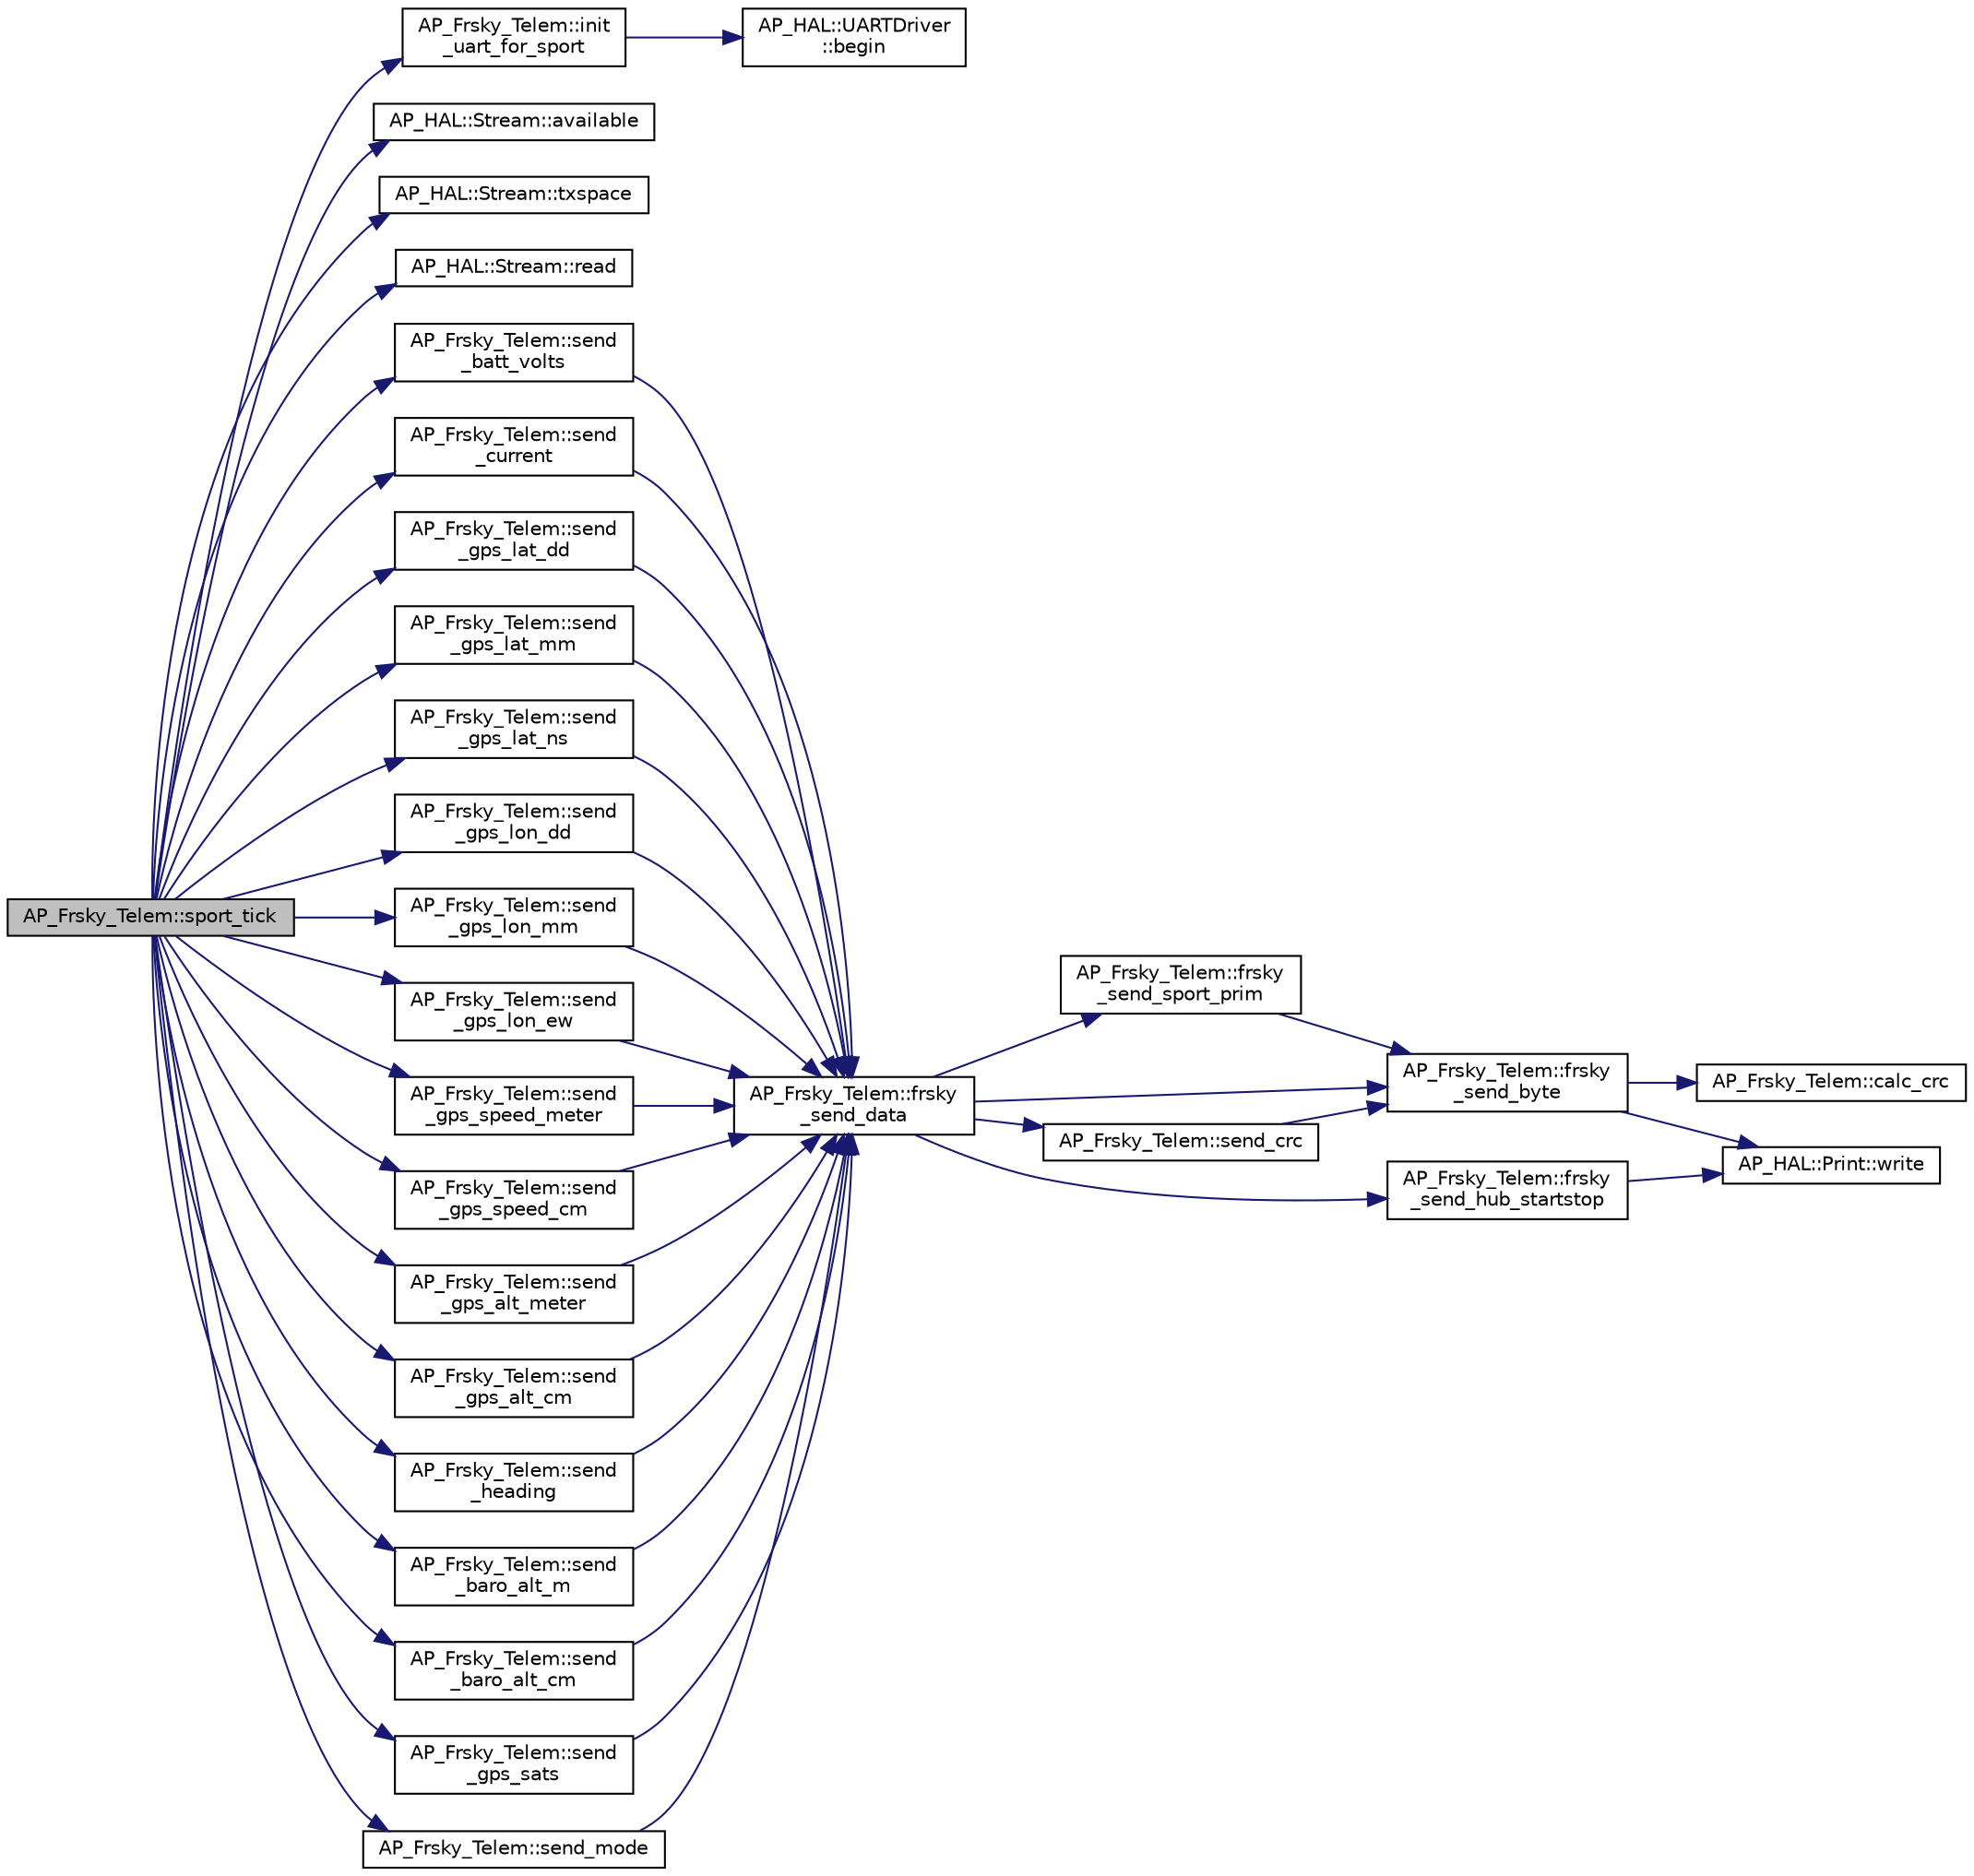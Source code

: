 digraph "AP_Frsky_Telem::sport_tick"
{
 // INTERACTIVE_SVG=YES
  edge [fontname="Helvetica",fontsize="10",labelfontname="Helvetica",labelfontsize="10"];
  node [fontname="Helvetica",fontsize="10",shape=record];
  rankdir="LR";
  Node1 [label="AP_Frsky_Telem::sport_tick",height=0.2,width=0.4,color="black", fillcolor="grey75", style="filled", fontcolor="black"];
  Node1 -> Node2 [color="midnightblue",fontsize="10",style="solid",fontname="Helvetica"];
  Node2 [label="AP_Frsky_Telem::init\l_uart_for_sport",height=0.2,width=0.4,color="black", fillcolor="white", style="filled",URL="$classAP__Frsky__Telem.html#a34085237c3e3912dbddebf5afcb7b8c5"];
  Node2 -> Node3 [color="midnightblue",fontsize="10",style="solid",fontname="Helvetica"];
  Node3 [label="AP_HAL::UARTDriver\l::begin",height=0.2,width=0.4,color="black", fillcolor="white", style="filled",URL="$classAP__HAL_1_1UARTDriver.html#a2a83124757f6f8f6eb4d25b11c9cb97e"];
  Node1 -> Node4 [color="midnightblue",fontsize="10",style="solid",fontname="Helvetica"];
  Node4 [label="AP_HAL::Stream::available",height=0.2,width=0.4,color="black", fillcolor="white", style="filled",URL="$classAP__HAL_1_1Stream.html#ae687e48f5689af94d66fb88822923e12"];
  Node1 -> Node5 [color="midnightblue",fontsize="10",style="solid",fontname="Helvetica"];
  Node5 [label="AP_HAL::Stream::txspace",height=0.2,width=0.4,color="black", fillcolor="white", style="filled",URL="$classAP__HAL_1_1Stream.html#a7028834212873394e906bcaf7f4a06b3"];
  Node1 -> Node6 [color="midnightblue",fontsize="10",style="solid",fontname="Helvetica"];
  Node6 [label="AP_HAL::Stream::read",height=0.2,width=0.4,color="black", fillcolor="white", style="filled",URL="$classAP__HAL_1_1Stream.html#ae42ff362cc2a7e527c22f92a3740c2ac"];
  Node1 -> Node7 [color="midnightblue",fontsize="10",style="solid",fontname="Helvetica"];
  Node7 [label="AP_Frsky_Telem::send\l_batt_volts",height=0.2,width=0.4,color="black", fillcolor="white", style="filled",URL="$classAP__Frsky__Telem.html#a77864d6974af601953f89d686c451a7a"];
  Node7 -> Node8 [color="midnightblue",fontsize="10",style="solid",fontname="Helvetica"];
  Node8 [label="AP_Frsky_Telem::frsky\l_send_data",height=0.2,width=0.4,color="black", fillcolor="white", style="filled",URL="$classAP__Frsky__Telem.html#afe38aef110ae61ac57ade254bd16691c"];
  Node8 -> Node9 [color="midnightblue",fontsize="10",style="solid",fontname="Helvetica"];
  Node9 [label="AP_Frsky_Telem::frsky\l_send_sport_prim",height=0.2,width=0.4,color="black", fillcolor="white", style="filled",URL="$classAP__Frsky__Telem.html#a862bffa9935d5bc96fbefc109a72b815"];
  Node9 -> Node10 [color="midnightblue",fontsize="10",style="solid",fontname="Helvetica"];
  Node10 [label="AP_Frsky_Telem::frsky\l_send_byte",height=0.2,width=0.4,color="black", fillcolor="white", style="filled",URL="$classAP__Frsky__Telem.html#a109c8dfca27209e83eebed4b056d292c"];
  Node10 -> Node11 [color="midnightblue",fontsize="10",style="solid",fontname="Helvetica"];
  Node11 [label="AP_HAL::Print::write",height=0.2,width=0.4,color="black", fillcolor="white", style="filled",URL="$classAP__HAL_1_1Print.html#acc65391952a43334f8f5c9bef341f501"];
  Node10 -> Node12 [color="midnightblue",fontsize="10",style="solid",fontname="Helvetica"];
  Node12 [label="AP_Frsky_Telem::calc_crc",height=0.2,width=0.4,color="black", fillcolor="white", style="filled",URL="$classAP__Frsky__Telem.html#a276d82db4184b09f3c21934ed9a715b6"];
  Node8 -> Node10 [color="midnightblue",fontsize="10",style="solid",fontname="Helvetica"];
  Node8 -> Node13 [color="midnightblue",fontsize="10",style="solid",fontname="Helvetica"];
  Node13 [label="AP_Frsky_Telem::frsky\l_send_hub_startstop",height=0.2,width=0.4,color="black", fillcolor="white", style="filled",URL="$classAP__Frsky__Telem.html#ac0f341af90790860103093f10c7359d7"];
  Node13 -> Node11 [color="midnightblue",fontsize="10",style="solid",fontname="Helvetica"];
  Node8 -> Node14 [color="midnightblue",fontsize="10",style="solid",fontname="Helvetica"];
  Node14 [label="AP_Frsky_Telem::send_crc",height=0.2,width=0.4,color="black", fillcolor="white", style="filled",URL="$classAP__Frsky__Telem.html#af2c16df1732396e1cfdee12c24e55fcc"];
  Node14 -> Node10 [color="midnightblue",fontsize="10",style="solid",fontname="Helvetica"];
  Node1 -> Node15 [color="midnightblue",fontsize="10",style="solid",fontname="Helvetica"];
  Node15 [label="AP_Frsky_Telem::send\l_current",height=0.2,width=0.4,color="black", fillcolor="white", style="filled",URL="$classAP__Frsky__Telem.html#a11a137274c7f15ba7a1b25f97be8ed45"];
  Node15 -> Node8 [color="midnightblue",fontsize="10",style="solid",fontname="Helvetica"];
  Node1 -> Node16 [color="midnightblue",fontsize="10",style="solid",fontname="Helvetica"];
  Node16 [label="AP_Frsky_Telem::send\l_gps_lat_dd",height=0.2,width=0.4,color="black", fillcolor="white", style="filled",URL="$classAP__Frsky__Telem.html#a547ce33ee1d188ffd5b55a810ac7cb16"];
  Node16 -> Node8 [color="midnightblue",fontsize="10",style="solid",fontname="Helvetica"];
  Node1 -> Node17 [color="midnightblue",fontsize="10",style="solid",fontname="Helvetica"];
  Node17 [label="AP_Frsky_Telem::send\l_gps_lat_mm",height=0.2,width=0.4,color="black", fillcolor="white", style="filled",URL="$classAP__Frsky__Telem.html#ae9ebe916bfe4651b1984aa17c74b78ec"];
  Node17 -> Node8 [color="midnightblue",fontsize="10",style="solid",fontname="Helvetica"];
  Node1 -> Node18 [color="midnightblue",fontsize="10",style="solid",fontname="Helvetica"];
  Node18 [label="AP_Frsky_Telem::send\l_gps_lat_ns",height=0.2,width=0.4,color="black", fillcolor="white", style="filled",URL="$classAP__Frsky__Telem.html#a50df3ed5d0f82b47c70c83218dd94ce7"];
  Node18 -> Node8 [color="midnightblue",fontsize="10",style="solid",fontname="Helvetica"];
  Node1 -> Node19 [color="midnightblue",fontsize="10",style="solid",fontname="Helvetica"];
  Node19 [label="AP_Frsky_Telem::send\l_gps_lon_dd",height=0.2,width=0.4,color="black", fillcolor="white", style="filled",URL="$classAP__Frsky__Telem.html#a6c4652019d519b117b89eede85f4687f"];
  Node19 -> Node8 [color="midnightblue",fontsize="10",style="solid",fontname="Helvetica"];
  Node1 -> Node20 [color="midnightblue",fontsize="10",style="solid",fontname="Helvetica"];
  Node20 [label="AP_Frsky_Telem::send\l_gps_lon_mm",height=0.2,width=0.4,color="black", fillcolor="white", style="filled",URL="$classAP__Frsky__Telem.html#a3730b83dfa0719ce915824e2825c459a"];
  Node20 -> Node8 [color="midnightblue",fontsize="10",style="solid",fontname="Helvetica"];
  Node1 -> Node21 [color="midnightblue",fontsize="10",style="solid",fontname="Helvetica"];
  Node21 [label="AP_Frsky_Telem::send\l_gps_lon_ew",height=0.2,width=0.4,color="black", fillcolor="white", style="filled",URL="$classAP__Frsky__Telem.html#ab192bbcc570ffb6023f30600332246a8"];
  Node21 -> Node8 [color="midnightblue",fontsize="10",style="solid",fontname="Helvetica"];
  Node1 -> Node22 [color="midnightblue",fontsize="10",style="solid",fontname="Helvetica"];
  Node22 [label="AP_Frsky_Telem::send\l_gps_speed_meter",height=0.2,width=0.4,color="black", fillcolor="white", style="filled",URL="$classAP__Frsky__Telem.html#ad663f997efe09516f3a7e49a91ac2c54"];
  Node22 -> Node8 [color="midnightblue",fontsize="10",style="solid",fontname="Helvetica"];
  Node1 -> Node23 [color="midnightblue",fontsize="10",style="solid",fontname="Helvetica"];
  Node23 [label="AP_Frsky_Telem::send\l_gps_speed_cm",height=0.2,width=0.4,color="black", fillcolor="white", style="filled",URL="$classAP__Frsky__Telem.html#a87043476bc6257ee8a2b53dc25065e53"];
  Node23 -> Node8 [color="midnightblue",fontsize="10",style="solid",fontname="Helvetica"];
  Node1 -> Node24 [color="midnightblue",fontsize="10",style="solid",fontname="Helvetica"];
  Node24 [label="AP_Frsky_Telem::send\l_gps_alt_meter",height=0.2,width=0.4,color="black", fillcolor="white", style="filled",URL="$classAP__Frsky__Telem.html#ab9803cdc54ad47b4610ac3d3b412cce4"];
  Node24 -> Node8 [color="midnightblue",fontsize="10",style="solid",fontname="Helvetica"];
  Node1 -> Node25 [color="midnightblue",fontsize="10",style="solid",fontname="Helvetica"];
  Node25 [label="AP_Frsky_Telem::send\l_gps_alt_cm",height=0.2,width=0.4,color="black", fillcolor="white", style="filled",URL="$classAP__Frsky__Telem.html#a2c6f5f8d5f185acf480aef56e6eb0915"];
  Node25 -> Node8 [color="midnightblue",fontsize="10",style="solid",fontname="Helvetica"];
  Node1 -> Node26 [color="midnightblue",fontsize="10",style="solid",fontname="Helvetica"];
  Node26 [label="AP_Frsky_Telem::send\l_heading",height=0.2,width=0.4,color="black", fillcolor="white", style="filled",URL="$classAP__Frsky__Telem.html#ad987f9e6a19776c416341283e926f401"];
  Node26 -> Node8 [color="midnightblue",fontsize="10",style="solid",fontname="Helvetica"];
  Node1 -> Node27 [color="midnightblue",fontsize="10",style="solid",fontname="Helvetica"];
  Node27 [label="AP_Frsky_Telem::send\l_baro_alt_m",height=0.2,width=0.4,color="black", fillcolor="white", style="filled",URL="$classAP__Frsky__Telem.html#a981d99d03010f7afec3668ada68a7c5c"];
  Node27 -> Node8 [color="midnightblue",fontsize="10",style="solid",fontname="Helvetica"];
  Node1 -> Node28 [color="midnightblue",fontsize="10",style="solid",fontname="Helvetica"];
  Node28 [label="AP_Frsky_Telem::send\l_baro_alt_cm",height=0.2,width=0.4,color="black", fillcolor="white", style="filled",URL="$classAP__Frsky__Telem.html#a448c7ce8a7d8a9a65fd68499d0ea3c53"];
  Node28 -> Node8 [color="midnightblue",fontsize="10",style="solid",fontname="Helvetica"];
  Node1 -> Node29 [color="midnightblue",fontsize="10",style="solid",fontname="Helvetica"];
  Node29 [label="AP_Frsky_Telem::send\l_gps_sats",height=0.2,width=0.4,color="black", fillcolor="white", style="filled",URL="$classAP__Frsky__Telem.html#a5c99ae573c49681827d1f0fac19d19c5"];
  Node29 -> Node8 [color="midnightblue",fontsize="10",style="solid",fontname="Helvetica"];
  Node1 -> Node30 [color="midnightblue",fontsize="10",style="solid",fontname="Helvetica"];
  Node30 [label="AP_Frsky_Telem::send_mode",height=0.2,width=0.4,color="black", fillcolor="white", style="filled",URL="$classAP__Frsky__Telem.html#a6e3bf6b4cf2a0765096a9d53a91e8cbc"];
  Node30 -> Node8 [color="midnightblue",fontsize="10",style="solid",fontname="Helvetica"];
}
